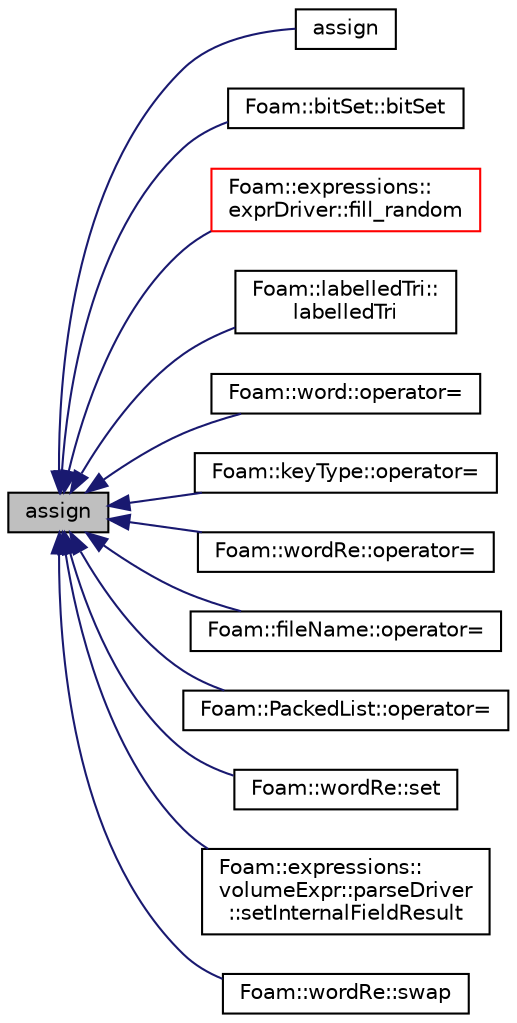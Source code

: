 digraph "assign"
{
  bgcolor="transparent";
  edge [fontname="Helvetica",fontsize="10",labelfontname="Helvetica",labelfontsize="10"];
  node [fontname="Helvetica",fontsize="10",shape=record];
  rankdir="LR";
  Node1 [label="assign",height=0.2,width=0.4,color="black", fillcolor="grey75", style="filled" fontcolor="black"];
  Node1 -> Node2 [dir="back",color="midnightblue",fontsize="10",style="solid",fontname="Helvetica"];
  Node2 [label="assign",height=0.2,width=0.4,color="black",URL="$namespaceFoam_1_1FieldOps.html#a510be76a16f74e9fc3eb6ec2c694247c",tooltip="Populate a geometric field as the result of a unary operation on an input. "];
  Node1 -> Node3 [dir="back",color="midnightblue",fontsize="10",style="solid",fontname="Helvetica"];
  Node3 [label="Foam::bitSet::bitSet",height=0.2,width=0.4,color="black",URL="$classFoam_1_1bitSet.html#a2545ee8b69721f7809abbf5694bea564",tooltip="Copy construct. "];
  Node1 -> Node4 [dir="back",color="midnightblue",fontsize="10",style="solid",fontname="Helvetica"];
  Node4 [label="Foam::expressions::\lexprDriver::fill_random",height=0.2,width=0.4,color="red",URL="$classFoam_1_1expressions_1_1exprDriver.html#ab91e9f6eb944e54a70b594a980503e2e",tooltip="Fill a random field. "];
  Node1 -> Node5 [dir="back",color="midnightblue",fontsize="10",style="solid",fontname="Helvetica"];
  Node5 [label="Foam::labelledTri::\llabelledTri",height=0.2,width=0.4,color="black",URL="$classFoam_1_1labelledTri.html#a6e0d30314f2e1a8b569c17b0027059b8",tooltip="Construct from an initializer list of 3 or 4 labels. "];
  Node1 -> Node6 [dir="back",color="midnightblue",fontsize="10",style="solid",fontname="Helvetica"];
  Node6 [label="Foam::word::operator=",height=0.2,width=0.4,color="black",URL="$classFoam_1_1word.html#a95232b52fbc05633113cb4eb59b64aa2",tooltip="Move assignment, no character validation required. "];
  Node1 -> Node7 [dir="back",color="midnightblue",fontsize="10",style="solid",fontname="Helvetica"];
  Node7 [label="Foam::keyType::operator=",height=0.2,width=0.4,color="black",URL="$classFoam_1_1keyType.html#a1ba3308f277ce5a52e87c1088be7d5c8",tooltip="Assign from Foam::string, treat as regular expression. "];
  Node1 -> Node8 [dir="back",color="midnightblue",fontsize="10",style="solid",fontname="Helvetica"];
  Node8 [label="Foam::wordRe::operator=",height=0.2,width=0.4,color="black",URL="$classFoam_1_1wordRe.html#aa57757b0430da67a13b6aa3977947f3c",tooltip="Copy keyType and its type (literal or regex) "];
  Node1 -> Node9 [dir="back",color="midnightblue",fontsize="10",style="solid",fontname="Helvetica"];
  Node9 [label="Foam::fileName::operator=",height=0.2,width=0.4,color="black",URL="$classFoam_1_1fileName.html#a9dab3ebcea27673a4fb464b99f627569",tooltip="Move assignment, no character validation required. "];
  Node1 -> Node10 [dir="back",color="midnightblue",fontsize="10",style="solid",fontname="Helvetica"];
  Node10 [label="Foam::PackedList::operator=",height=0.2,width=0.4,color="black",URL="$classFoam_1_1PackedList.html#aaaf75f776d5ef3d981f910f005b9280f",tooltip="Copy assignment. "];
  Node1 -> Node11 [dir="back",color="midnightblue",fontsize="10",style="solid",fontname="Helvetica"];
  Node11 [label="Foam::wordRe::set",height=0.2,width=0.4,color="black",URL="$classFoam_1_1wordRe.html#a89bd8da4ce1f332ae5d6c4457ebd85e2",tooltip="Copy string, auto-test for regular expression or other options. "];
  Node1 -> Node12 [dir="back",color="midnightblue",fontsize="10",style="solid",fontname="Helvetica"];
  Node12 [label="Foam::expressions::\lvolumeExpr::parseDriver\l::setInternalFieldResult",height=0.2,width=0.4,color="black",URL="$classFoam_1_1expressions_1_1volumeExpr_1_1parseDriver.html#acc68d3e0f1114054d6127d3ea6fdd5ac",tooltip="Deep-copy the internalField as a result. "];
  Node1 -> Node13 [dir="back",color="midnightblue",fontsize="10",style="solid",fontname="Helvetica"];
  Node13 [label="Foam::wordRe::swap",height=0.2,width=0.4,color="black",URL="$classFoam_1_1wordRe.html#af77f796f47d7f5de57a93a314820cef5",tooltip="Swap contents. Self-swapping is a no-op. "];
}
